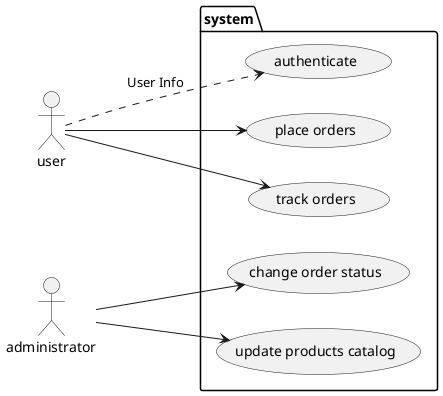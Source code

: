 @startuml 

left to right direction

:user:
:administrator:
package system{
    (authenticate)
    (place orders)
    (track orders)
    (change order status)
    (update products catalog)
}
:user: ..> (authenticate) : User Info
:user: --> (place orders)
:user: --> (track orders)

:administrator: --> (change order status)
:administrator: --> (update products catalog)


@enduml